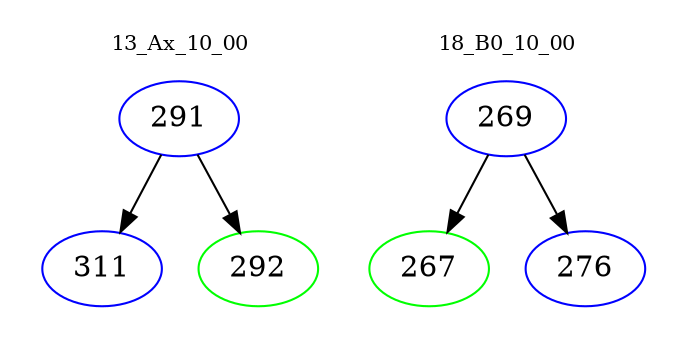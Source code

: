 digraph{
subgraph cluster_0 {
color = white
label = "13_Ax_10_00";
fontsize=10;
T0_291 [label="291", color="blue"]
T0_291 -> T0_311 [color="black"]
T0_311 [label="311", color="blue"]
T0_291 -> T0_292 [color="black"]
T0_292 [label="292", color="green"]
}
subgraph cluster_1 {
color = white
label = "18_B0_10_00";
fontsize=10;
T1_269 [label="269", color="blue"]
T1_269 -> T1_267 [color="black"]
T1_267 [label="267", color="green"]
T1_269 -> T1_276 [color="black"]
T1_276 [label="276", color="blue"]
}
}
